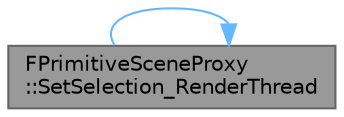 digraph "FPrimitiveSceneProxy::SetSelection_RenderThread"
{
 // INTERACTIVE_SVG=YES
 // LATEX_PDF_SIZE
  bgcolor="transparent";
  edge [fontname=Helvetica,fontsize=10,labelfontname=Helvetica,labelfontsize=10];
  node [fontname=Helvetica,fontsize=10,shape=box,height=0.2,width=0.4];
  rankdir="LR";
  Node1 [id="Node000001",label="FPrimitiveSceneProxy\l::SetSelection_RenderThread",height=0.2,width=0.4,color="gray40", fillcolor="grey60", style="filled", fontcolor="black",tooltip="Updates selection for the primitive proxy."];
  Node1 -> Node1 [id="edge1_Node000001_Node000001",color="steelblue1",style="solid",tooltip=" "];
}
